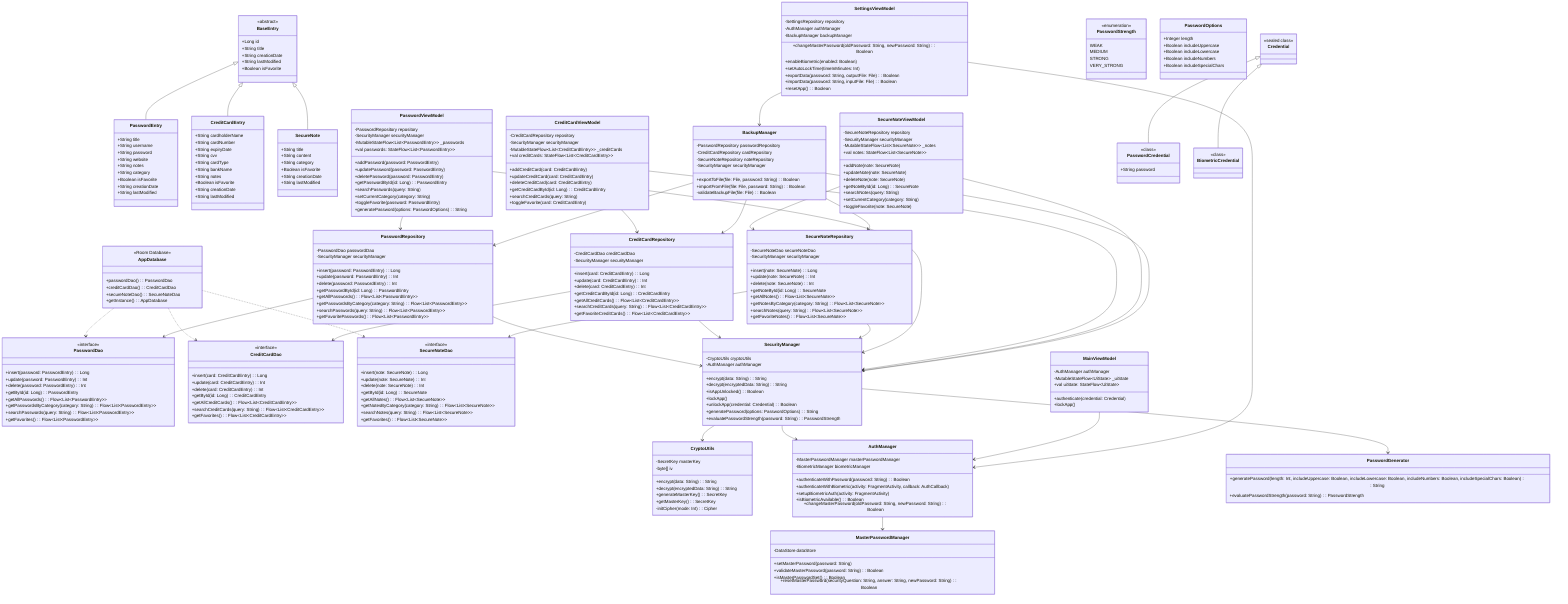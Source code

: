 classDiagram
    %% Models
    class BaseEntry {
        <<abstract>>
        +Long id
        +String title
        +String creationDate
        +String lastModified
        +Boolean isFavorite
    }
    
    class PasswordEntry {
        +String title
        +String username
        +String password
        +String website
        +String notes
        +String category
        +Boolean isFavorite
        +String creationDate
        +String lastModified
    }
    
    class CreditCardEntry {
        +String cardholderName
        +String cardNumber
        +String expiryDate
        +String cvv
        +String cardType
        +String bankName
        +String notes
        +Boolean isFavorite
        +String creationDate
        +String lastModified
    }
    
    class SecureNote {
        +String title
        +String content
        +String category
        +Boolean isFavorite
        +String creationDate
        +String lastModified
    }
    
    %% Database
    class AppDatabase {
        <<Room Database>>
        +passwordDao(): PasswordDao
        +creditCardDao(): CreditCardDao
        +secureNoteDao(): SecureNoteDao
        +getInstance(): AppDatabase
    }
    
    class PasswordDao {
        <<interface>>
        +insert(password: PasswordEntry): Long
        +update(password: PasswordEntry): Int
        +delete(password: PasswordEntry): Int
        +getById(id: Long): PasswordEntry
        +getAllPasswords(): Flow~List~PasswordEntry~~
        +getPasswordsByCategory(category: String): Flow~List~PasswordEntry~~
        +searchPasswords(query: String): Flow~List~PasswordEntry~~
        +getFavorites(): Flow~List~PasswordEntry~~
    }
    
    class CreditCardDao {
        <<interface>>
        +insert(card: CreditCardEntry): Long
        +update(card: CreditCardEntry): Int
        +delete(card: CreditCardEntry): Int
        +getById(id: Long): CreditCardEntry
        +getAllCreditCards(): Flow~List~CreditCardEntry~~
        +searchCreditCards(query: String): Flow~List~CreditCardEntry~~
        +getFavorites(): Flow~List~CreditCardEntry~~
    }
    
    class SecureNoteDao {
        <<interface>>
        +insert(note: SecureNote): Long
        +update(note: SecureNote): Int
        +delete(note: SecureNote): Int
        +getById(id: Long): SecureNote
        +getAllNotes(): Flow~List~SecureNote~~
        +getNotesByCategory(category: String): Flow~List~SecureNote~~
        +searchNotes(query: String): Flow~List~SecureNote~~
        +getFavorites(): Flow~List~SecureNote~~
    }
    
    %% Repositories
    class PasswordRepository {
        -PasswordDao passwordDao
        -SecurityManager securityManager
        +insert(password: PasswordEntry): Long
        +update(password: PasswordEntry): Int
        +delete(password: PasswordEntry): Int
        +getPasswordById(id: Long): PasswordEntry
        +getAllPasswords(): Flow~List~PasswordEntry~~
        +getPasswordsByCategory(category: String): Flow~List~PasswordEntry~~
        +searchPasswords(query: String): Flow~List~PasswordEntry~~
        +getFavoritePasswords(): Flow~List~PasswordEntry~~
    }
    
    class CreditCardRepository {
        -CreditCardDao creditCardDao
        -SecurityManager securityManager
        +insert(card: CreditCardEntry): Long
        +update(card: CreditCardEntry): Int
        +delete(card: CreditCardEntry): Int
        +getCreditCardById(id: Long): CreditCardEntry
        +getAllCreditCards(): Flow~List~CreditCardEntry~~
        +searchCreditCards(query: String): Flow~List~CreditCardEntry~~
        +getFavoriteCreditCards(): Flow~List~CreditCardEntry~~
    }
    
    class SecureNoteRepository {
        -SecureNoteDao secureNoteDao
        -SecurityManager securityManager
        +insert(note: SecureNote): Long
        +update(note: SecureNote): Int
        +delete(note: SecureNote): Int
        +getNoteById(id: Long): SecureNote
        +getAllNotes(): Flow~List~SecureNote~~
        +getNotesByCategory(category: String): Flow~List~SecureNote~~
        +searchNotes(query: String): Flow~List~SecureNote~~
        +getFavoriteNotes(): Flow~List~SecureNote~~
    }
    
    %% Security
    class SecurityManager {
        -CryptoUtils cryptoUtils
        -AuthManager authManager
        +encrypt(data: String): String
        +decrypt(encryptedData: String): String
        +isAppUnlocked(): Boolean
        +lockApp()
        +unlockApp(credential: Credential): Boolean
        +generatePassword(options: PasswordOptions): String
        +evaluatePasswordStrength(password: String): PasswordStrength
    }
    
    class CryptoUtils {
        -SecretKey masterKey
        -byte[] iv
        +encrypt(data: String): String
        +decrypt(encryptedData: String): String
        +generateMasterKey(): SecretKey
        +getMasterKey(): SecretKey
        -initCipher(mode: Int): Cipher
    }
    
    class AuthManager {
        -MasterPasswordManager masterPasswordManager
        -BiometricManager biometricManager
        +authenticateWithPassword(password: String): Boolean
        +authenticateWithBiometric(activity: FragmentActivity, callback: AuthCallback)
        +setupBiometricAuth(activity: FragmentActivity)
        +isBiometricAvailable(): Boolean
        +changeMasterPassword(oldPassword: String, newPassword: String): Boolean
    }
    
    class MasterPasswordManager {
        -DataStore dataStore
        +setMasterPassword(password: String)
        +validateMasterPassword(password: String): Boolean
        +isMasterPasswordSet(): Boolean
        +resetMasterPassword(securityQuestion: String, answer: String, newPassword: String): Boolean
    }
    
    %% ViewModels
    class MainViewModel {
        -AuthManager authManager
        -MutableStateFlow~UiState~ _uiState
        +val uiState: StateFlow~UiState~
        +authenticate(credential: Credential)
        +lockApp()
    }
    
    class PasswordViewModel {
        -PasswordRepository repository
        -SecurityManager securityManager
        -MutableStateFlow~List~PasswordEntry~~ _passwords
        +val passwords: StateFlow~List~PasswordEntry~~
        +addPassword(password: PasswordEntry)
        +updatePassword(password: PasswordEntry)
        +deletePassword(password: PasswordEntry)
        +getPasswordById(id: Long): PasswordEntry
        +searchPasswords(query: String)
        +setCurrentCategory(category: String)
        +toggleFavorite(password: PasswordEntry)
        +generatePassword(options: PasswordOptions): String
    }
    
    class CreditCardViewModel {
        -CreditCardRepository repository
        -SecurityManager securityManager
        -MutableStateFlow~List~CreditCardEntry~~ _creditCards
        +val creditCards: StateFlow~List~CreditCardEntry~~
        +addCreditCard(card: CreditCardEntry)
        +updateCreditCard(card: CreditCardEntry)
        +deleteCreditCard(card: CreditCardEntry)
        +getCreditCardById(id: Long): CreditCardEntry
        +searchCreditCards(query: String)
        +toggleFavorite(card: CreditCardEntry)
    }
    
    class SecureNoteViewModel {
        -SecureNoteRepository repository
        -SecurityManager securityManager
        -MutableStateFlow~List~SecureNote~~ _notes
        +val notes: StateFlow~List~SecureNote~~
        +addNote(note: SecureNote)
        +updateNote(note: SecureNote)
        +deleteNote(note: SecureNote)
        +getNoteById(id: Long): SecureNote
        +searchNotes(query: String)
        +setCurrentCategory(category: String)
        +toggleFavorite(note: SecureNote)
    }
    
    class SettingsViewModel {
        -SettingsRepository repository
        -AuthManager authManager
        -BackupManager backupManager
        +changeMasterPassword(oldPassword: String, newPassword: String): Boolean
        +enableBiometric(enabled: Boolean)
        +setAutoLockTime(timeInMinutes: Int)
        +exportData(password: String, outputFile: File): Boolean
        +importData(password: String, inputFile: File): Boolean
        +resetApp(): Boolean
    }

    %% Utilities
    class BackupManager {
        -PasswordRepository passwordRepository
        -CreditCardRepository cardRepository
        -SecureNoteRepository noteRepository
        -SecurityManager securityManager
        +exportToFile(file: File, password: String): Boolean
        +importFromFile(file: File, password: String): Boolean
        -validateBackupFile(file: File): Boolean
    }
    
    class PasswordGenerator {
        +generatePassword(length: Int, includeUppercase: Boolean, includeLowercase: Boolean, includeNumbers: Boolean, includeSpecialChars: Boolean): String
        +evaluatePasswordStrength(password: String): PasswordStrength
    }
    
    %% Enums and Helper Classes
    class PasswordStrength {
        <<enumeration>>
        WEAK
        MEDIUM
        STRONG
        VERY_STRONG
    }
    
    class PasswordOptions {
        +Integer length
        +Boolean includeUppercase
        +Boolean includeLowercase
        +Boolean includeNumbers
        +Boolean includeSpecialChars
    }
    
    class Credential {
        <<sealed class>>
    }
    
    class PasswordCredential {
        <<class>>
        +String password
    }
    
    class BiometricCredential {
        <<class>>
    }
    
    %% Relationships
    BaseEntry <|-- PasswordEntry
    BaseEntry <|-- CreditCardEntry
    BaseEntry <|-- SecureNote
    
    AppDatabase ..> PasswordDao
    AppDatabase ..> CreditCardDao
    AppDatabase ..> SecureNoteDao
    
    PasswordRepository --> PasswordDao
    PasswordRepository --> SecurityManager
    
    CreditCardRepository --> CreditCardDao
    CreditCardRepository --> SecurityManager
    
    SecureNoteRepository --> SecureNoteDao
    SecureNoteRepository --> SecurityManager
    
    SecurityManager --> CryptoUtils
    SecurityManager --> AuthManager
    SecurityManager --> PasswordGenerator
    
    AuthManager --> MasterPasswordManager
    
    MainViewModel --> AuthManager
    
    PasswordViewModel --> PasswordRepository
    PasswordViewModel --> SecurityManager
    
    CreditCardViewModel --> CreditCardRepository
    CreditCardViewModel --> SecurityManager
    
    SecureNoteViewModel --> SecureNoteRepository
    SecureNoteViewModel --> SecurityManager
    
    SettingsViewModel --> AuthManager
    SettingsViewModel --> BackupManager
    
    BackupManager --> PasswordRepository
    BackupManager --> CreditCardRepository
    BackupManager --> SecureNoteRepository
    BackupManager --> SecurityManager
    
    Credential <|-- PasswordCredential
    Credential <|-- BiometricCredential